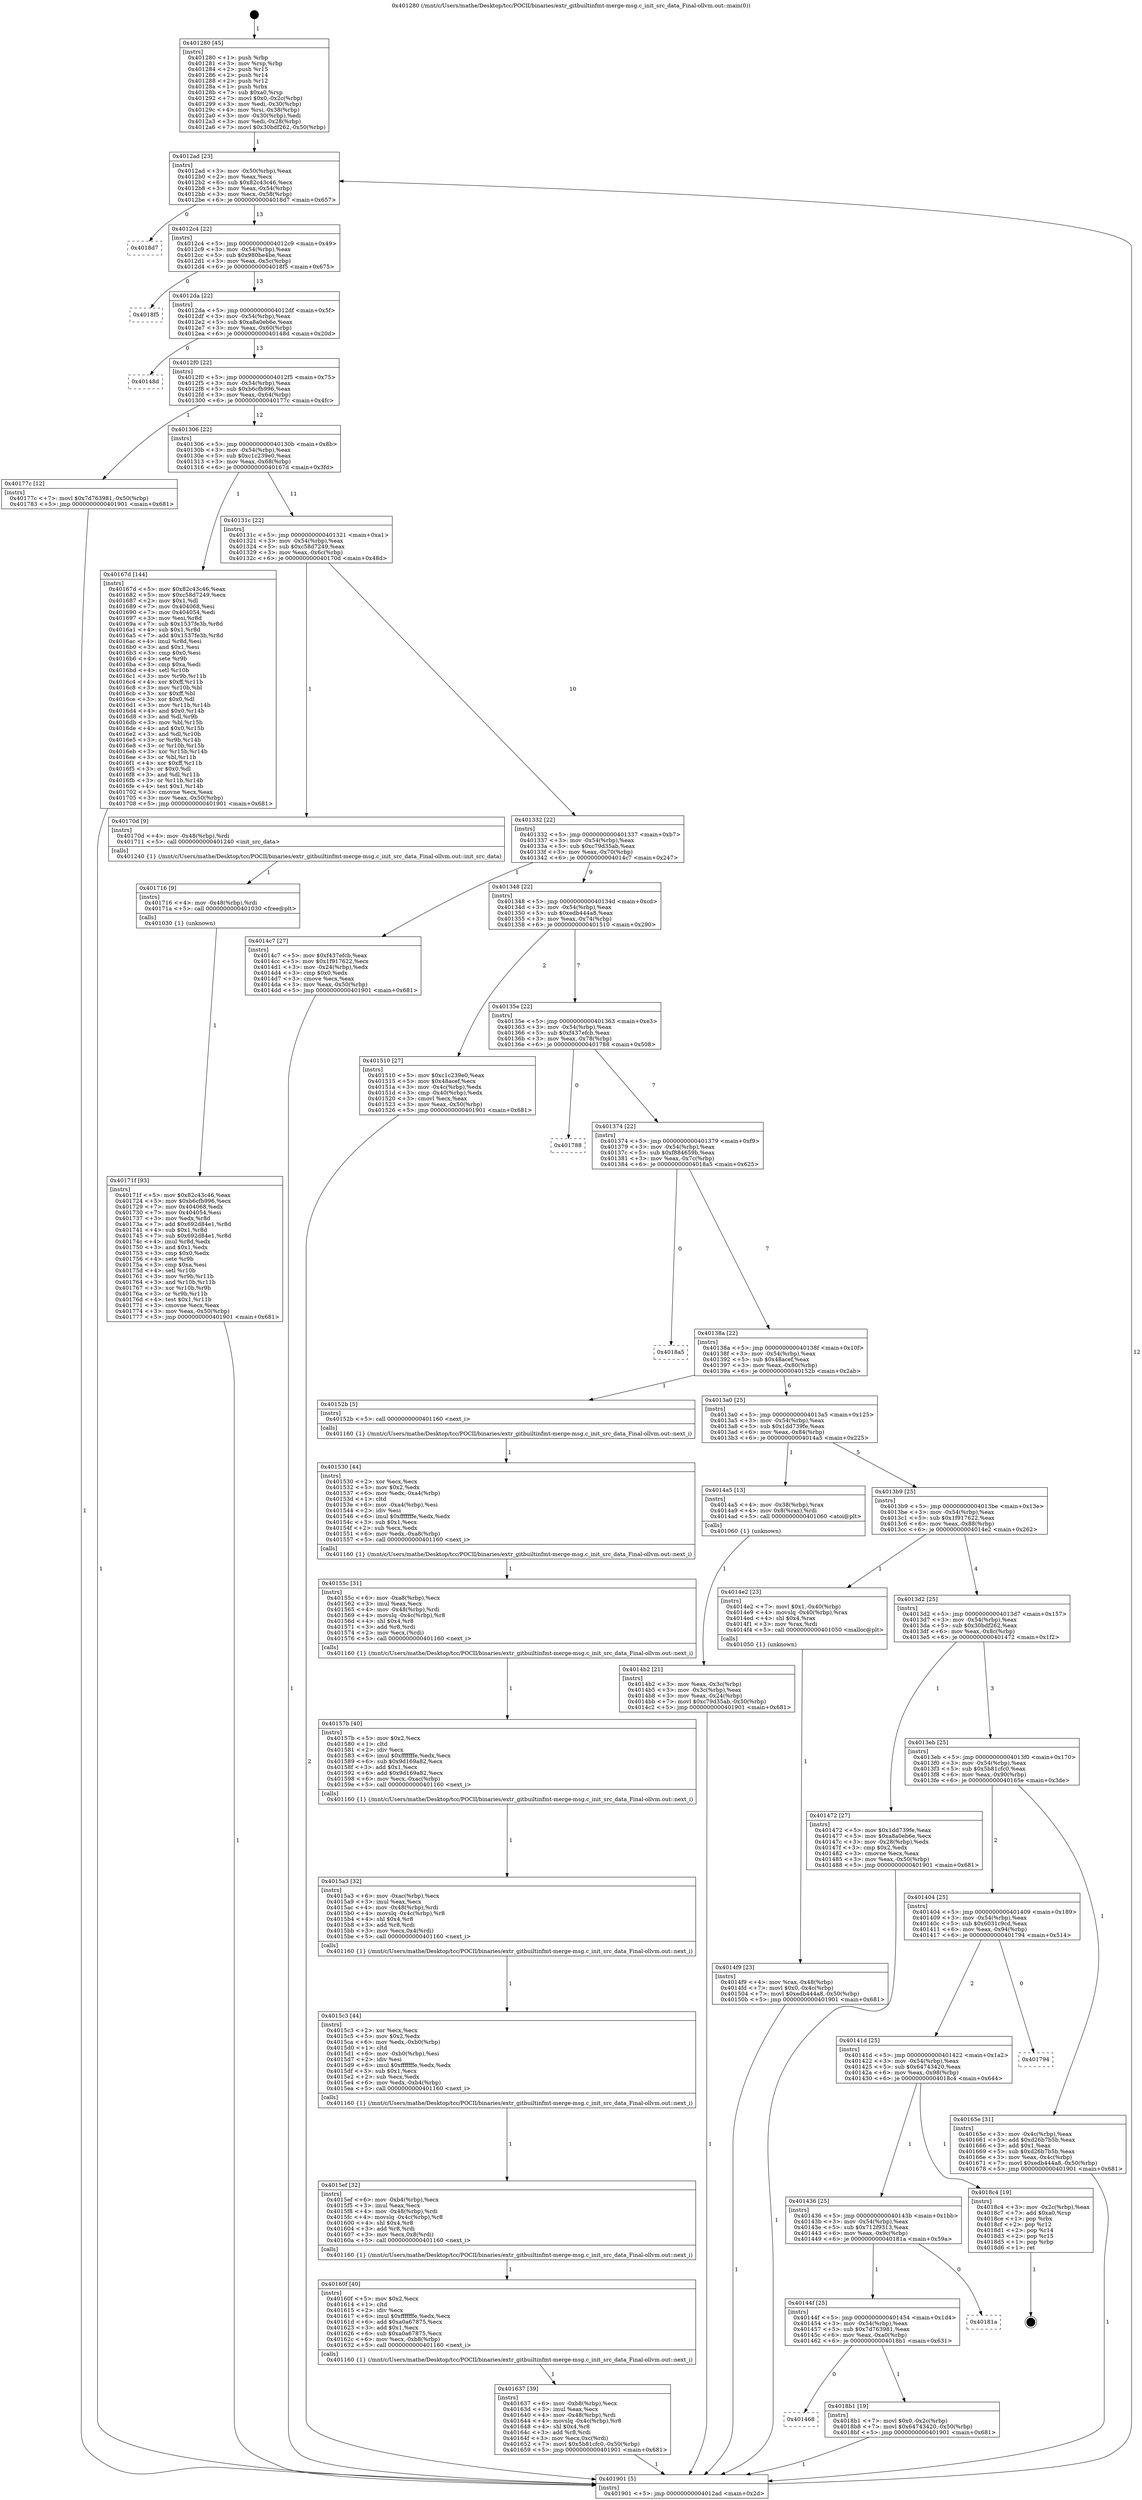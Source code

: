 digraph "0x401280" {
  label = "0x401280 (/mnt/c/Users/mathe/Desktop/tcc/POCII/binaries/extr_gitbuiltinfmt-merge-msg.c_init_src_data_Final-ollvm.out::main(0))"
  labelloc = "t"
  node[shape=record]

  Entry [label="",width=0.3,height=0.3,shape=circle,fillcolor=black,style=filled]
  "0x4012ad" [label="{
     0x4012ad [23]\l
     | [instrs]\l
     &nbsp;&nbsp;0x4012ad \<+3\>: mov -0x50(%rbp),%eax\l
     &nbsp;&nbsp;0x4012b0 \<+2\>: mov %eax,%ecx\l
     &nbsp;&nbsp;0x4012b2 \<+6\>: sub $0x82c43c46,%ecx\l
     &nbsp;&nbsp;0x4012b8 \<+3\>: mov %eax,-0x54(%rbp)\l
     &nbsp;&nbsp;0x4012bb \<+3\>: mov %ecx,-0x58(%rbp)\l
     &nbsp;&nbsp;0x4012be \<+6\>: je 00000000004018d7 \<main+0x657\>\l
  }"]
  "0x4018d7" [label="{
     0x4018d7\l
  }", style=dashed]
  "0x4012c4" [label="{
     0x4012c4 [22]\l
     | [instrs]\l
     &nbsp;&nbsp;0x4012c4 \<+5\>: jmp 00000000004012c9 \<main+0x49\>\l
     &nbsp;&nbsp;0x4012c9 \<+3\>: mov -0x54(%rbp),%eax\l
     &nbsp;&nbsp;0x4012cc \<+5\>: sub $0x980be4be,%eax\l
     &nbsp;&nbsp;0x4012d1 \<+3\>: mov %eax,-0x5c(%rbp)\l
     &nbsp;&nbsp;0x4012d4 \<+6\>: je 00000000004018f5 \<main+0x675\>\l
  }"]
  Exit [label="",width=0.3,height=0.3,shape=circle,fillcolor=black,style=filled,peripheries=2]
  "0x4018f5" [label="{
     0x4018f5\l
  }", style=dashed]
  "0x4012da" [label="{
     0x4012da [22]\l
     | [instrs]\l
     &nbsp;&nbsp;0x4012da \<+5\>: jmp 00000000004012df \<main+0x5f\>\l
     &nbsp;&nbsp;0x4012df \<+3\>: mov -0x54(%rbp),%eax\l
     &nbsp;&nbsp;0x4012e2 \<+5\>: sub $0xa8a0eb6e,%eax\l
     &nbsp;&nbsp;0x4012e7 \<+3\>: mov %eax,-0x60(%rbp)\l
     &nbsp;&nbsp;0x4012ea \<+6\>: je 000000000040148d \<main+0x20d\>\l
  }"]
  "0x401468" [label="{
     0x401468\l
  }", style=dashed]
  "0x40148d" [label="{
     0x40148d\l
  }", style=dashed]
  "0x4012f0" [label="{
     0x4012f0 [22]\l
     | [instrs]\l
     &nbsp;&nbsp;0x4012f0 \<+5\>: jmp 00000000004012f5 \<main+0x75\>\l
     &nbsp;&nbsp;0x4012f5 \<+3\>: mov -0x54(%rbp),%eax\l
     &nbsp;&nbsp;0x4012f8 \<+5\>: sub $0xb6cfb996,%eax\l
     &nbsp;&nbsp;0x4012fd \<+3\>: mov %eax,-0x64(%rbp)\l
     &nbsp;&nbsp;0x401300 \<+6\>: je 000000000040177c \<main+0x4fc\>\l
  }"]
  "0x4018b1" [label="{
     0x4018b1 [19]\l
     | [instrs]\l
     &nbsp;&nbsp;0x4018b1 \<+7\>: movl $0x0,-0x2c(%rbp)\l
     &nbsp;&nbsp;0x4018b8 \<+7\>: movl $0x64743420,-0x50(%rbp)\l
     &nbsp;&nbsp;0x4018bf \<+5\>: jmp 0000000000401901 \<main+0x681\>\l
  }"]
  "0x40177c" [label="{
     0x40177c [12]\l
     | [instrs]\l
     &nbsp;&nbsp;0x40177c \<+7\>: movl $0x7d763981,-0x50(%rbp)\l
     &nbsp;&nbsp;0x401783 \<+5\>: jmp 0000000000401901 \<main+0x681\>\l
  }"]
  "0x401306" [label="{
     0x401306 [22]\l
     | [instrs]\l
     &nbsp;&nbsp;0x401306 \<+5\>: jmp 000000000040130b \<main+0x8b\>\l
     &nbsp;&nbsp;0x40130b \<+3\>: mov -0x54(%rbp),%eax\l
     &nbsp;&nbsp;0x40130e \<+5\>: sub $0xc1c239e0,%eax\l
     &nbsp;&nbsp;0x401313 \<+3\>: mov %eax,-0x68(%rbp)\l
     &nbsp;&nbsp;0x401316 \<+6\>: je 000000000040167d \<main+0x3fd\>\l
  }"]
  "0x40144f" [label="{
     0x40144f [25]\l
     | [instrs]\l
     &nbsp;&nbsp;0x40144f \<+5\>: jmp 0000000000401454 \<main+0x1d4\>\l
     &nbsp;&nbsp;0x401454 \<+3\>: mov -0x54(%rbp),%eax\l
     &nbsp;&nbsp;0x401457 \<+5\>: sub $0x7d763981,%eax\l
     &nbsp;&nbsp;0x40145c \<+6\>: mov %eax,-0xa0(%rbp)\l
     &nbsp;&nbsp;0x401462 \<+6\>: je 00000000004018b1 \<main+0x631\>\l
  }"]
  "0x40167d" [label="{
     0x40167d [144]\l
     | [instrs]\l
     &nbsp;&nbsp;0x40167d \<+5\>: mov $0x82c43c46,%eax\l
     &nbsp;&nbsp;0x401682 \<+5\>: mov $0xc58d7249,%ecx\l
     &nbsp;&nbsp;0x401687 \<+2\>: mov $0x1,%dl\l
     &nbsp;&nbsp;0x401689 \<+7\>: mov 0x404068,%esi\l
     &nbsp;&nbsp;0x401690 \<+7\>: mov 0x404054,%edi\l
     &nbsp;&nbsp;0x401697 \<+3\>: mov %esi,%r8d\l
     &nbsp;&nbsp;0x40169a \<+7\>: sub $0x1537fe3b,%r8d\l
     &nbsp;&nbsp;0x4016a1 \<+4\>: sub $0x1,%r8d\l
     &nbsp;&nbsp;0x4016a5 \<+7\>: add $0x1537fe3b,%r8d\l
     &nbsp;&nbsp;0x4016ac \<+4\>: imul %r8d,%esi\l
     &nbsp;&nbsp;0x4016b0 \<+3\>: and $0x1,%esi\l
     &nbsp;&nbsp;0x4016b3 \<+3\>: cmp $0x0,%esi\l
     &nbsp;&nbsp;0x4016b6 \<+4\>: sete %r9b\l
     &nbsp;&nbsp;0x4016ba \<+3\>: cmp $0xa,%edi\l
     &nbsp;&nbsp;0x4016bd \<+4\>: setl %r10b\l
     &nbsp;&nbsp;0x4016c1 \<+3\>: mov %r9b,%r11b\l
     &nbsp;&nbsp;0x4016c4 \<+4\>: xor $0xff,%r11b\l
     &nbsp;&nbsp;0x4016c8 \<+3\>: mov %r10b,%bl\l
     &nbsp;&nbsp;0x4016cb \<+3\>: xor $0xff,%bl\l
     &nbsp;&nbsp;0x4016ce \<+3\>: xor $0x0,%dl\l
     &nbsp;&nbsp;0x4016d1 \<+3\>: mov %r11b,%r14b\l
     &nbsp;&nbsp;0x4016d4 \<+4\>: and $0x0,%r14b\l
     &nbsp;&nbsp;0x4016d8 \<+3\>: and %dl,%r9b\l
     &nbsp;&nbsp;0x4016db \<+3\>: mov %bl,%r15b\l
     &nbsp;&nbsp;0x4016de \<+4\>: and $0x0,%r15b\l
     &nbsp;&nbsp;0x4016e2 \<+3\>: and %dl,%r10b\l
     &nbsp;&nbsp;0x4016e5 \<+3\>: or %r9b,%r14b\l
     &nbsp;&nbsp;0x4016e8 \<+3\>: or %r10b,%r15b\l
     &nbsp;&nbsp;0x4016eb \<+3\>: xor %r15b,%r14b\l
     &nbsp;&nbsp;0x4016ee \<+3\>: or %bl,%r11b\l
     &nbsp;&nbsp;0x4016f1 \<+4\>: xor $0xff,%r11b\l
     &nbsp;&nbsp;0x4016f5 \<+3\>: or $0x0,%dl\l
     &nbsp;&nbsp;0x4016f8 \<+3\>: and %dl,%r11b\l
     &nbsp;&nbsp;0x4016fb \<+3\>: or %r11b,%r14b\l
     &nbsp;&nbsp;0x4016fe \<+4\>: test $0x1,%r14b\l
     &nbsp;&nbsp;0x401702 \<+3\>: cmovne %ecx,%eax\l
     &nbsp;&nbsp;0x401705 \<+3\>: mov %eax,-0x50(%rbp)\l
     &nbsp;&nbsp;0x401708 \<+5\>: jmp 0000000000401901 \<main+0x681\>\l
  }"]
  "0x40131c" [label="{
     0x40131c [22]\l
     | [instrs]\l
     &nbsp;&nbsp;0x40131c \<+5\>: jmp 0000000000401321 \<main+0xa1\>\l
     &nbsp;&nbsp;0x401321 \<+3\>: mov -0x54(%rbp),%eax\l
     &nbsp;&nbsp;0x401324 \<+5\>: sub $0xc58d7249,%eax\l
     &nbsp;&nbsp;0x401329 \<+3\>: mov %eax,-0x6c(%rbp)\l
     &nbsp;&nbsp;0x40132c \<+6\>: je 000000000040170d \<main+0x48d\>\l
  }"]
  "0x40181a" [label="{
     0x40181a\l
  }", style=dashed]
  "0x40170d" [label="{
     0x40170d [9]\l
     | [instrs]\l
     &nbsp;&nbsp;0x40170d \<+4\>: mov -0x48(%rbp),%rdi\l
     &nbsp;&nbsp;0x401711 \<+5\>: call 0000000000401240 \<init_src_data\>\l
     | [calls]\l
     &nbsp;&nbsp;0x401240 \{1\} (/mnt/c/Users/mathe/Desktop/tcc/POCII/binaries/extr_gitbuiltinfmt-merge-msg.c_init_src_data_Final-ollvm.out::init_src_data)\l
  }"]
  "0x401332" [label="{
     0x401332 [22]\l
     | [instrs]\l
     &nbsp;&nbsp;0x401332 \<+5\>: jmp 0000000000401337 \<main+0xb7\>\l
     &nbsp;&nbsp;0x401337 \<+3\>: mov -0x54(%rbp),%eax\l
     &nbsp;&nbsp;0x40133a \<+5\>: sub $0xc79d35ab,%eax\l
     &nbsp;&nbsp;0x40133f \<+3\>: mov %eax,-0x70(%rbp)\l
     &nbsp;&nbsp;0x401342 \<+6\>: je 00000000004014c7 \<main+0x247\>\l
  }"]
  "0x401436" [label="{
     0x401436 [25]\l
     | [instrs]\l
     &nbsp;&nbsp;0x401436 \<+5\>: jmp 000000000040143b \<main+0x1bb\>\l
     &nbsp;&nbsp;0x40143b \<+3\>: mov -0x54(%rbp),%eax\l
     &nbsp;&nbsp;0x40143e \<+5\>: sub $0x712f9313,%eax\l
     &nbsp;&nbsp;0x401443 \<+6\>: mov %eax,-0x9c(%rbp)\l
     &nbsp;&nbsp;0x401449 \<+6\>: je 000000000040181a \<main+0x59a\>\l
  }"]
  "0x4014c7" [label="{
     0x4014c7 [27]\l
     | [instrs]\l
     &nbsp;&nbsp;0x4014c7 \<+5\>: mov $0xf437efcb,%eax\l
     &nbsp;&nbsp;0x4014cc \<+5\>: mov $0x1f917622,%ecx\l
     &nbsp;&nbsp;0x4014d1 \<+3\>: mov -0x24(%rbp),%edx\l
     &nbsp;&nbsp;0x4014d4 \<+3\>: cmp $0x0,%edx\l
     &nbsp;&nbsp;0x4014d7 \<+3\>: cmove %ecx,%eax\l
     &nbsp;&nbsp;0x4014da \<+3\>: mov %eax,-0x50(%rbp)\l
     &nbsp;&nbsp;0x4014dd \<+5\>: jmp 0000000000401901 \<main+0x681\>\l
  }"]
  "0x401348" [label="{
     0x401348 [22]\l
     | [instrs]\l
     &nbsp;&nbsp;0x401348 \<+5\>: jmp 000000000040134d \<main+0xcd\>\l
     &nbsp;&nbsp;0x40134d \<+3\>: mov -0x54(%rbp),%eax\l
     &nbsp;&nbsp;0x401350 \<+5\>: sub $0xedb444a8,%eax\l
     &nbsp;&nbsp;0x401355 \<+3\>: mov %eax,-0x74(%rbp)\l
     &nbsp;&nbsp;0x401358 \<+6\>: je 0000000000401510 \<main+0x290\>\l
  }"]
  "0x4018c4" [label="{
     0x4018c4 [19]\l
     | [instrs]\l
     &nbsp;&nbsp;0x4018c4 \<+3\>: mov -0x2c(%rbp),%eax\l
     &nbsp;&nbsp;0x4018c7 \<+7\>: add $0xa0,%rsp\l
     &nbsp;&nbsp;0x4018ce \<+1\>: pop %rbx\l
     &nbsp;&nbsp;0x4018cf \<+2\>: pop %r12\l
     &nbsp;&nbsp;0x4018d1 \<+2\>: pop %r14\l
     &nbsp;&nbsp;0x4018d3 \<+2\>: pop %r15\l
     &nbsp;&nbsp;0x4018d5 \<+1\>: pop %rbp\l
     &nbsp;&nbsp;0x4018d6 \<+1\>: ret\l
  }"]
  "0x401510" [label="{
     0x401510 [27]\l
     | [instrs]\l
     &nbsp;&nbsp;0x401510 \<+5\>: mov $0xc1c239e0,%eax\l
     &nbsp;&nbsp;0x401515 \<+5\>: mov $0x48acef,%ecx\l
     &nbsp;&nbsp;0x40151a \<+3\>: mov -0x4c(%rbp),%edx\l
     &nbsp;&nbsp;0x40151d \<+3\>: cmp -0x40(%rbp),%edx\l
     &nbsp;&nbsp;0x401520 \<+3\>: cmovl %ecx,%eax\l
     &nbsp;&nbsp;0x401523 \<+3\>: mov %eax,-0x50(%rbp)\l
     &nbsp;&nbsp;0x401526 \<+5\>: jmp 0000000000401901 \<main+0x681\>\l
  }"]
  "0x40135e" [label="{
     0x40135e [22]\l
     | [instrs]\l
     &nbsp;&nbsp;0x40135e \<+5\>: jmp 0000000000401363 \<main+0xe3\>\l
     &nbsp;&nbsp;0x401363 \<+3\>: mov -0x54(%rbp),%eax\l
     &nbsp;&nbsp;0x401366 \<+5\>: sub $0xf437efcb,%eax\l
     &nbsp;&nbsp;0x40136b \<+3\>: mov %eax,-0x78(%rbp)\l
     &nbsp;&nbsp;0x40136e \<+6\>: je 0000000000401788 \<main+0x508\>\l
  }"]
  "0x40141d" [label="{
     0x40141d [25]\l
     | [instrs]\l
     &nbsp;&nbsp;0x40141d \<+5\>: jmp 0000000000401422 \<main+0x1a2\>\l
     &nbsp;&nbsp;0x401422 \<+3\>: mov -0x54(%rbp),%eax\l
     &nbsp;&nbsp;0x401425 \<+5\>: sub $0x64743420,%eax\l
     &nbsp;&nbsp;0x40142a \<+6\>: mov %eax,-0x98(%rbp)\l
     &nbsp;&nbsp;0x401430 \<+6\>: je 00000000004018c4 \<main+0x644\>\l
  }"]
  "0x401788" [label="{
     0x401788\l
  }", style=dashed]
  "0x401374" [label="{
     0x401374 [22]\l
     | [instrs]\l
     &nbsp;&nbsp;0x401374 \<+5\>: jmp 0000000000401379 \<main+0xf9\>\l
     &nbsp;&nbsp;0x401379 \<+3\>: mov -0x54(%rbp),%eax\l
     &nbsp;&nbsp;0x40137c \<+5\>: sub $0xf884659b,%eax\l
     &nbsp;&nbsp;0x401381 \<+3\>: mov %eax,-0x7c(%rbp)\l
     &nbsp;&nbsp;0x401384 \<+6\>: je 00000000004018a5 \<main+0x625\>\l
  }"]
  "0x401794" [label="{
     0x401794\l
  }", style=dashed]
  "0x4018a5" [label="{
     0x4018a5\l
  }", style=dashed]
  "0x40138a" [label="{
     0x40138a [22]\l
     | [instrs]\l
     &nbsp;&nbsp;0x40138a \<+5\>: jmp 000000000040138f \<main+0x10f\>\l
     &nbsp;&nbsp;0x40138f \<+3\>: mov -0x54(%rbp),%eax\l
     &nbsp;&nbsp;0x401392 \<+5\>: sub $0x48acef,%eax\l
     &nbsp;&nbsp;0x401397 \<+3\>: mov %eax,-0x80(%rbp)\l
     &nbsp;&nbsp;0x40139a \<+6\>: je 000000000040152b \<main+0x2ab\>\l
  }"]
  "0x40171f" [label="{
     0x40171f [93]\l
     | [instrs]\l
     &nbsp;&nbsp;0x40171f \<+5\>: mov $0x82c43c46,%eax\l
     &nbsp;&nbsp;0x401724 \<+5\>: mov $0xb6cfb996,%ecx\l
     &nbsp;&nbsp;0x401729 \<+7\>: mov 0x404068,%edx\l
     &nbsp;&nbsp;0x401730 \<+7\>: mov 0x404054,%esi\l
     &nbsp;&nbsp;0x401737 \<+3\>: mov %edx,%r8d\l
     &nbsp;&nbsp;0x40173a \<+7\>: add $0x692d84e1,%r8d\l
     &nbsp;&nbsp;0x401741 \<+4\>: sub $0x1,%r8d\l
     &nbsp;&nbsp;0x401745 \<+7\>: sub $0x692d84e1,%r8d\l
     &nbsp;&nbsp;0x40174c \<+4\>: imul %r8d,%edx\l
     &nbsp;&nbsp;0x401750 \<+3\>: and $0x1,%edx\l
     &nbsp;&nbsp;0x401753 \<+3\>: cmp $0x0,%edx\l
     &nbsp;&nbsp;0x401756 \<+4\>: sete %r9b\l
     &nbsp;&nbsp;0x40175a \<+3\>: cmp $0xa,%esi\l
     &nbsp;&nbsp;0x40175d \<+4\>: setl %r10b\l
     &nbsp;&nbsp;0x401761 \<+3\>: mov %r9b,%r11b\l
     &nbsp;&nbsp;0x401764 \<+3\>: and %r10b,%r11b\l
     &nbsp;&nbsp;0x401767 \<+3\>: xor %r10b,%r9b\l
     &nbsp;&nbsp;0x40176a \<+3\>: or %r9b,%r11b\l
     &nbsp;&nbsp;0x40176d \<+4\>: test $0x1,%r11b\l
     &nbsp;&nbsp;0x401771 \<+3\>: cmovne %ecx,%eax\l
     &nbsp;&nbsp;0x401774 \<+3\>: mov %eax,-0x50(%rbp)\l
     &nbsp;&nbsp;0x401777 \<+5\>: jmp 0000000000401901 \<main+0x681\>\l
  }"]
  "0x40152b" [label="{
     0x40152b [5]\l
     | [instrs]\l
     &nbsp;&nbsp;0x40152b \<+5\>: call 0000000000401160 \<next_i\>\l
     | [calls]\l
     &nbsp;&nbsp;0x401160 \{1\} (/mnt/c/Users/mathe/Desktop/tcc/POCII/binaries/extr_gitbuiltinfmt-merge-msg.c_init_src_data_Final-ollvm.out::next_i)\l
  }"]
  "0x4013a0" [label="{
     0x4013a0 [25]\l
     | [instrs]\l
     &nbsp;&nbsp;0x4013a0 \<+5\>: jmp 00000000004013a5 \<main+0x125\>\l
     &nbsp;&nbsp;0x4013a5 \<+3\>: mov -0x54(%rbp),%eax\l
     &nbsp;&nbsp;0x4013a8 \<+5\>: sub $0x1dd739fe,%eax\l
     &nbsp;&nbsp;0x4013ad \<+6\>: mov %eax,-0x84(%rbp)\l
     &nbsp;&nbsp;0x4013b3 \<+6\>: je 00000000004014a5 \<main+0x225\>\l
  }"]
  "0x401716" [label="{
     0x401716 [9]\l
     | [instrs]\l
     &nbsp;&nbsp;0x401716 \<+4\>: mov -0x48(%rbp),%rdi\l
     &nbsp;&nbsp;0x40171a \<+5\>: call 0000000000401030 \<free@plt\>\l
     | [calls]\l
     &nbsp;&nbsp;0x401030 \{1\} (unknown)\l
  }"]
  "0x4014a5" [label="{
     0x4014a5 [13]\l
     | [instrs]\l
     &nbsp;&nbsp;0x4014a5 \<+4\>: mov -0x38(%rbp),%rax\l
     &nbsp;&nbsp;0x4014a9 \<+4\>: mov 0x8(%rax),%rdi\l
     &nbsp;&nbsp;0x4014ad \<+5\>: call 0000000000401060 \<atoi@plt\>\l
     | [calls]\l
     &nbsp;&nbsp;0x401060 \{1\} (unknown)\l
  }"]
  "0x4013b9" [label="{
     0x4013b9 [25]\l
     | [instrs]\l
     &nbsp;&nbsp;0x4013b9 \<+5\>: jmp 00000000004013be \<main+0x13e\>\l
     &nbsp;&nbsp;0x4013be \<+3\>: mov -0x54(%rbp),%eax\l
     &nbsp;&nbsp;0x4013c1 \<+5\>: sub $0x1f917622,%eax\l
     &nbsp;&nbsp;0x4013c6 \<+6\>: mov %eax,-0x88(%rbp)\l
     &nbsp;&nbsp;0x4013cc \<+6\>: je 00000000004014e2 \<main+0x262\>\l
  }"]
  "0x401404" [label="{
     0x401404 [25]\l
     | [instrs]\l
     &nbsp;&nbsp;0x401404 \<+5\>: jmp 0000000000401409 \<main+0x189\>\l
     &nbsp;&nbsp;0x401409 \<+3\>: mov -0x54(%rbp),%eax\l
     &nbsp;&nbsp;0x40140c \<+5\>: sub $0x6031c9cd,%eax\l
     &nbsp;&nbsp;0x401411 \<+6\>: mov %eax,-0x94(%rbp)\l
     &nbsp;&nbsp;0x401417 \<+6\>: je 0000000000401794 \<main+0x514\>\l
  }"]
  "0x4014e2" [label="{
     0x4014e2 [23]\l
     | [instrs]\l
     &nbsp;&nbsp;0x4014e2 \<+7\>: movl $0x1,-0x40(%rbp)\l
     &nbsp;&nbsp;0x4014e9 \<+4\>: movslq -0x40(%rbp),%rax\l
     &nbsp;&nbsp;0x4014ed \<+4\>: shl $0x4,%rax\l
     &nbsp;&nbsp;0x4014f1 \<+3\>: mov %rax,%rdi\l
     &nbsp;&nbsp;0x4014f4 \<+5\>: call 0000000000401050 \<malloc@plt\>\l
     | [calls]\l
     &nbsp;&nbsp;0x401050 \{1\} (unknown)\l
  }"]
  "0x4013d2" [label="{
     0x4013d2 [25]\l
     | [instrs]\l
     &nbsp;&nbsp;0x4013d2 \<+5\>: jmp 00000000004013d7 \<main+0x157\>\l
     &nbsp;&nbsp;0x4013d7 \<+3\>: mov -0x54(%rbp),%eax\l
     &nbsp;&nbsp;0x4013da \<+5\>: sub $0x30bdf262,%eax\l
     &nbsp;&nbsp;0x4013df \<+6\>: mov %eax,-0x8c(%rbp)\l
     &nbsp;&nbsp;0x4013e5 \<+6\>: je 0000000000401472 \<main+0x1f2\>\l
  }"]
  "0x40165e" [label="{
     0x40165e [31]\l
     | [instrs]\l
     &nbsp;&nbsp;0x40165e \<+3\>: mov -0x4c(%rbp),%eax\l
     &nbsp;&nbsp;0x401661 \<+5\>: add $0xd26b7b5b,%eax\l
     &nbsp;&nbsp;0x401666 \<+3\>: add $0x1,%eax\l
     &nbsp;&nbsp;0x401669 \<+5\>: sub $0xd26b7b5b,%eax\l
     &nbsp;&nbsp;0x40166e \<+3\>: mov %eax,-0x4c(%rbp)\l
     &nbsp;&nbsp;0x401671 \<+7\>: movl $0xedb444a8,-0x50(%rbp)\l
     &nbsp;&nbsp;0x401678 \<+5\>: jmp 0000000000401901 \<main+0x681\>\l
  }"]
  "0x401472" [label="{
     0x401472 [27]\l
     | [instrs]\l
     &nbsp;&nbsp;0x401472 \<+5\>: mov $0x1dd739fe,%eax\l
     &nbsp;&nbsp;0x401477 \<+5\>: mov $0xa8a0eb6e,%ecx\l
     &nbsp;&nbsp;0x40147c \<+3\>: mov -0x28(%rbp),%edx\l
     &nbsp;&nbsp;0x40147f \<+3\>: cmp $0x2,%edx\l
     &nbsp;&nbsp;0x401482 \<+3\>: cmovne %ecx,%eax\l
     &nbsp;&nbsp;0x401485 \<+3\>: mov %eax,-0x50(%rbp)\l
     &nbsp;&nbsp;0x401488 \<+5\>: jmp 0000000000401901 \<main+0x681\>\l
  }"]
  "0x4013eb" [label="{
     0x4013eb [25]\l
     | [instrs]\l
     &nbsp;&nbsp;0x4013eb \<+5\>: jmp 00000000004013f0 \<main+0x170\>\l
     &nbsp;&nbsp;0x4013f0 \<+3\>: mov -0x54(%rbp),%eax\l
     &nbsp;&nbsp;0x4013f3 \<+5\>: sub $0x5b81cfc0,%eax\l
     &nbsp;&nbsp;0x4013f8 \<+6\>: mov %eax,-0x90(%rbp)\l
     &nbsp;&nbsp;0x4013fe \<+6\>: je 000000000040165e \<main+0x3de\>\l
  }"]
  "0x401901" [label="{
     0x401901 [5]\l
     | [instrs]\l
     &nbsp;&nbsp;0x401901 \<+5\>: jmp 00000000004012ad \<main+0x2d\>\l
  }"]
  "0x401280" [label="{
     0x401280 [45]\l
     | [instrs]\l
     &nbsp;&nbsp;0x401280 \<+1\>: push %rbp\l
     &nbsp;&nbsp;0x401281 \<+3\>: mov %rsp,%rbp\l
     &nbsp;&nbsp;0x401284 \<+2\>: push %r15\l
     &nbsp;&nbsp;0x401286 \<+2\>: push %r14\l
     &nbsp;&nbsp;0x401288 \<+2\>: push %r12\l
     &nbsp;&nbsp;0x40128a \<+1\>: push %rbx\l
     &nbsp;&nbsp;0x40128b \<+7\>: sub $0xa0,%rsp\l
     &nbsp;&nbsp;0x401292 \<+7\>: movl $0x0,-0x2c(%rbp)\l
     &nbsp;&nbsp;0x401299 \<+3\>: mov %edi,-0x30(%rbp)\l
     &nbsp;&nbsp;0x40129c \<+4\>: mov %rsi,-0x38(%rbp)\l
     &nbsp;&nbsp;0x4012a0 \<+3\>: mov -0x30(%rbp),%edi\l
     &nbsp;&nbsp;0x4012a3 \<+3\>: mov %edi,-0x28(%rbp)\l
     &nbsp;&nbsp;0x4012a6 \<+7\>: movl $0x30bdf262,-0x50(%rbp)\l
  }"]
  "0x4014b2" [label="{
     0x4014b2 [21]\l
     | [instrs]\l
     &nbsp;&nbsp;0x4014b2 \<+3\>: mov %eax,-0x3c(%rbp)\l
     &nbsp;&nbsp;0x4014b5 \<+3\>: mov -0x3c(%rbp),%eax\l
     &nbsp;&nbsp;0x4014b8 \<+3\>: mov %eax,-0x24(%rbp)\l
     &nbsp;&nbsp;0x4014bb \<+7\>: movl $0xc79d35ab,-0x50(%rbp)\l
     &nbsp;&nbsp;0x4014c2 \<+5\>: jmp 0000000000401901 \<main+0x681\>\l
  }"]
  "0x4014f9" [label="{
     0x4014f9 [23]\l
     | [instrs]\l
     &nbsp;&nbsp;0x4014f9 \<+4\>: mov %rax,-0x48(%rbp)\l
     &nbsp;&nbsp;0x4014fd \<+7\>: movl $0x0,-0x4c(%rbp)\l
     &nbsp;&nbsp;0x401504 \<+7\>: movl $0xedb444a8,-0x50(%rbp)\l
     &nbsp;&nbsp;0x40150b \<+5\>: jmp 0000000000401901 \<main+0x681\>\l
  }"]
  "0x401530" [label="{
     0x401530 [44]\l
     | [instrs]\l
     &nbsp;&nbsp;0x401530 \<+2\>: xor %ecx,%ecx\l
     &nbsp;&nbsp;0x401532 \<+5\>: mov $0x2,%edx\l
     &nbsp;&nbsp;0x401537 \<+6\>: mov %edx,-0xa4(%rbp)\l
     &nbsp;&nbsp;0x40153d \<+1\>: cltd\l
     &nbsp;&nbsp;0x40153e \<+6\>: mov -0xa4(%rbp),%esi\l
     &nbsp;&nbsp;0x401544 \<+2\>: idiv %esi\l
     &nbsp;&nbsp;0x401546 \<+6\>: imul $0xfffffffe,%edx,%edx\l
     &nbsp;&nbsp;0x40154c \<+3\>: sub $0x1,%ecx\l
     &nbsp;&nbsp;0x40154f \<+2\>: sub %ecx,%edx\l
     &nbsp;&nbsp;0x401551 \<+6\>: mov %edx,-0xa8(%rbp)\l
     &nbsp;&nbsp;0x401557 \<+5\>: call 0000000000401160 \<next_i\>\l
     | [calls]\l
     &nbsp;&nbsp;0x401160 \{1\} (/mnt/c/Users/mathe/Desktop/tcc/POCII/binaries/extr_gitbuiltinfmt-merge-msg.c_init_src_data_Final-ollvm.out::next_i)\l
  }"]
  "0x40155c" [label="{
     0x40155c [31]\l
     | [instrs]\l
     &nbsp;&nbsp;0x40155c \<+6\>: mov -0xa8(%rbp),%ecx\l
     &nbsp;&nbsp;0x401562 \<+3\>: imul %eax,%ecx\l
     &nbsp;&nbsp;0x401565 \<+4\>: mov -0x48(%rbp),%rdi\l
     &nbsp;&nbsp;0x401569 \<+4\>: movslq -0x4c(%rbp),%r8\l
     &nbsp;&nbsp;0x40156d \<+4\>: shl $0x4,%r8\l
     &nbsp;&nbsp;0x401571 \<+3\>: add %r8,%rdi\l
     &nbsp;&nbsp;0x401574 \<+2\>: mov %ecx,(%rdi)\l
     &nbsp;&nbsp;0x401576 \<+5\>: call 0000000000401160 \<next_i\>\l
     | [calls]\l
     &nbsp;&nbsp;0x401160 \{1\} (/mnt/c/Users/mathe/Desktop/tcc/POCII/binaries/extr_gitbuiltinfmt-merge-msg.c_init_src_data_Final-ollvm.out::next_i)\l
  }"]
  "0x40157b" [label="{
     0x40157b [40]\l
     | [instrs]\l
     &nbsp;&nbsp;0x40157b \<+5\>: mov $0x2,%ecx\l
     &nbsp;&nbsp;0x401580 \<+1\>: cltd\l
     &nbsp;&nbsp;0x401581 \<+2\>: idiv %ecx\l
     &nbsp;&nbsp;0x401583 \<+6\>: imul $0xfffffffe,%edx,%ecx\l
     &nbsp;&nbsp;0x401589 \<+6\>: sub $0x9d169a82,%ecx\l
     &nbsp;&nbsp;0x40158f \<+3\>: add $0x1,%ecx\l
     &nbsp;&nbsp;0x401592 \<+6\>: add $0x9d169a82,%ecx\l
     &nbsp;&nbsp;0x401598 \<+6\>: mov %ecx,-0xac(%rbp)\l
     &nbsp;&nbsp;0x40159e \<+5\>: call 0000000000401160 \<next_i\>\l
     | [calls]\l
     &nbsp;&nbsp;0x401160 \{1\} (/mnt/c/Users/mathe/Desktop/tcc/POCII/binaries/extr_gitbuiltinfmt-merge-msg.c_init_src_data_Final-ollvm.out::next_i)\l
  }"]
  "0x4015a3" [label="{
     0x4015a3 [32]\l
     | [instrs]\l
     &nbsp;&nbsp;0x4015a3 \<+6\>: mov -0xac(%rbp),%ecx\l
     &nbsp;&nbsp;0x4015a9 \<+3\>: imul %eax,%ecx\l
     &nbsp;&nbsp;0x4015ac \<+4\>: mov -0x48(%rbp),%rdi\l
     &nbsp;&nbsp;0x4015b0 \<+4\>: movslq -0x4c(%rbp),%r8\l
     &nbsp;&nbsp;0x4015b4 \<+4\>: shl $0x4,%r8\l
     &nbsp;&nbsp;0x4015b8 \<+3\>: add %r8,%rdi\l
     &nbsp;&nbsp;0x4015bb \<+3\>: mov %ecx,0x4(%rdi)\l
     &nbsp;&nbsp;0x4015be \<+5\>: call 0000000000401160 \<next_i\>\l
     | [calls]\l
     &nbsp;&nbsp;0x401160 \{1\} (/mnt/c/Users/mathe/Desktop/tcc/POCII/binaries/extr_gitbuiltinfmt-merge-msg.c_init_src_data_Final-ollvm.out::next_i)\l
  }"]
  "0x4015c3" [label="{
     0x4015c3 [44]\l
     | [instrs]\l
     &nbsp;&nbsp;0x4015c3 \<+2\>: xor %ecx,%ecx\l
     &nbsp;&nbsp;0x4015c5 \<+5\>: mov $0x2,%edx\l
     &nbsp;&nbsp;0x4015ca \<+6\>: mov %edx,-0xb0(%rbp)\l
     &nbsp;&nbsp;0x4015d0 \<+1\>: cltd\l
     &nbsp;&nbsp;0x4015d1 \<+6\>: mov -0xb0(%rbp),%esi\l
     &nbsp;&nbsp;0x4015d7 \<+2\>: idiv %esi\l
     &nbsp;&nbsp;0x4015d9 \<+6\>: imul $0xfffffffe,%edx,%edx\l
     &nbsp;&nbsp;0x4015df \<+3\>: sub $0x1,%ecx\l
     &nbsp;&nbsp;0x4015e2 \<+2\>: sub %ecx,%edx\l
     &nbsp;&nbsp;0x4015e4 \<+6\>: mov %edx,-0xb4(%rbp)\l
     &nbsp;&nbsp;0x4015ea \<+5\>: call 0000000000401160 \<next_i\>\l
     | [calls]\l
     &nbsp;&nbsp;0x401160 \{1\} (/mnt/c/Users/mathe/Desktop/tcc/POCII/binaries/extr_gitbuiltinfmt-merge-msg.c_init_src_data_Final-ollvm.out::next_i)\l
  }"]
  "0x4015ef" [label="{
     0x4015ef [32]\l
     | [instrs]\l
     &nbsp;&nbsp;0x4015ef \<+6\>: mov -0xb4(%rbp),%ecx\l
     &nbsp;&nbsp;0x4015f5 \<+3\>: imul %eax,%ecx\l
     &nbsp;&nbsp;0x4015f8 \<+4\>: mov -0x48(%rbp),%rdi\l
     &nbsp;&nbsp;0x4015fc \<+4\>: movslq -0x4c(%rbp),%r8\l
     &nbsp;&nbsp;0x401600 \<+4\>: shl $0x4,%r8\l
     &nbsp;&nbsp;0x401604 \<+3\>: add %r8,%rdi\l
     &nbsp;&nbsp;0x401607 \<+3\>: mov %ecx,0x8(%rdi)\l
     &nbsp;&nbsp;0x40160a \<+5\>: call 0000000000401160 \<next_i\>\l
     | [calls]\l
     &nbsp;&nbsp;0x401160 \{1\} (/mnt/c/Users/mathe/Desktop/tcc/POCII/binaries/extr_gitbuiltinfmt-merge-msg.c_init_src_data_Final-ollvm.out::next_i)\l
  }"]
  "0x40160f" [label="{
     0x40160f [40]\l
     | [instrs]\l
     &nbsp;&nbsp;0x40160f \<+5\>: mov $0x2,%ecx\l
     &nbsp;&nbsp;0x401614 \<+1\>: cltd\l
     &nbsp;&nbsp;0x401615 \<+2\>: idiv %ecx\l
     &nbsp;&nbsp;0x401617 \<+6\>: imul $0xfffffffe,%edx,%ecx\l
     &nbsp;&nbsp;0x40161d \<+6\>: add $0xa0a67875,%ecx\l
     &nbsp;&nbsp;0x401623 \<+3\>: add $0x1,%ecx\l
     &nbsp;&nbsp;0x401626 \<+6\>: sub $0xa0a67875,%ecx\l
     &nbsp;&nbsp;0x40162c \<+6\>: mov %ecx,-0xb8(%rbp)\l
     &nbsp;&nbsp;0x401632 \<+5\>: call 0000000000401160 \<next_i\>\l
     | [calls]\l
     &nbsp;&nbsp;0x401160 \{1\} (/mnt/c/Users/mathe/Desktop/tcc/POCII/binaries/extr_gitbuiltinfmt-merge-msg.c_init_src_data_Final-ollvm.out::next_i)\l
  }"]
  "0x401637" [label="{
     0x401637 [39]\l
     | [instrs]\l
     &nbsp;&nbsp;0x401637 \<+6\>: mov -0xb8(%rbp),%ecx\l
     &nbsp;&nbsp;0x40163d \<+3\>: imul %eax,%ecx\l
     &nbsp;&nbsp;0x401640 \<+4\>: mov -0x48(%rbp),%rdi\l
     &nbsp;&nbsp;0x401644 \<+4\>: movslq -0x4c(%rbp),%r8\l
     &nbsp;&nbsp;0x401648 \<+4\>: shl $0x4,%r8\l
     &nbsp;&nbsp;0x40164c \<+3\>: add %r8,%rdi\l
     &nbsp;&nbsp;0x40164f \<+3\>: mov %ecx,0xc(%rdi)\l
     &nbsp;&nbsp;0x401652 \<+7\>: movl $0x5b81cfc0,-0x50(%rbp)\l
     &nbsp;&nbsp;0x401659 \<+5\>: jmp 0000000000401901 \<main+0x681\>\l
  }"]
  Entry -> "0x401280" [label=" 1"]
  "0x4012ad" -> "0x4018d7" [label=" 0"]
  "0x4012ad" -> "0x4012c4" [label=" 13"]
  "0x4018c4" -> Exit [label=" 1"]
  "0x4012c4" -> "0x4018f5" [label=" 0"]
  "0x4012c4" -> "0x4012da" [label=" 13"]
  "0x4018b1" -> "0x401901" [label=" 1"]
  "0x4012da" -> "0x40148d" [label=" 0"]
  "0x4012da" -> "0x4012f0" [label=" 13"]
  "0x40144f" -> "0x401468" [label=" 0"]
  "0x4012f0" -> "0x40177c" [label=" 1"]
  "0x4012f0" -> "0x401306" [label=" 12"]
  "0x40144f" -> "0x4018b1" [label=" 1"]
  "0x401306" -> "0x40167d" [label=" 1"]
  "0x401306" -> "0x40131c" [label=" 11"]
  "0x401436" -> "0x40144f" [label=" 1"]
  "0x40131c" -> "0x40170d" [label=" 1"]
  "0x40131c" -> "0x401332" [label=" 10"]
  "0x401436" -> "0x40181a" [label=" 0"]
  "0x401332" -> "0x4014c7" [label=" 1"]
  "0x401332" -> "0x401348" [label=" 9"]
  "0x40141d" -> "0x401436" [label=" 1"]
  "0x401348" -> "0x401510" [label=" 2"]
  "0x401348" -> "0x40135e" [label=" 7"]
  "0x40141d" -> "0x4018c4" [label=" 1"]
  "0x40135e" -> "0x401788" [label=" 0"]
  "0x40135e" -> "0x401374" [label=" 7"]
  "0x401404" -> "0x40141d" [label=" 2"]
  "0x401374" -> "0x4018a5" [label=" 0"]
  "0x401374" -> "0x40138a" [label=" 7"]
  "0x401404" -> "0x401794" [label=" 0"]
  "0x40138a" -> "0x40152b" [label=" 1"]
  "0x40138a" -> "0x4013a0" [label=" 6"]
  "0x40177c" -> "0x401901" [label=" 1"]
  "0x4013a0" -> "0x4014a5" [label=" 1"]
  "0x4013a0" -> "0x4013b9" [label=" 5"]
  "0x40171f" -> "0x401901" [label=" 1"]
  "0x4013b9" -> "0x4014e2" [label=" 1"]
  "0x4013b9" -> "0x4013d2" [label=" 4"]
  "0x401716" -> "0x40171f" [label=" 1"]
  "0x4013d2" -> "0x401472" [label=" 1"]
  "0x4013d2" -> "0x4013eb" [label=" 3"]
  "0x401472" -> "0x401901" [label=" 1"]
  "0x401280" -> "0x4012ad" [label=" 1"]
  "0x401901" -> "0x4012ad" [label=" 12"]
  "0x4014a5" -> "0x4014b2" [label=" 1"]
  "0x4014b2" -> "0x401901" [label=" 1"]
  "0x4014c7" -> "0x401901" [label=" 1"]
  "0x4014e2" -> "0x4014f9" [label=" 1"]
  "0x4014f9" -> "0x401901" [label=" 1"]
  "0x401510" -> "0x401901" [label=" 2"]
  "0x40152b" -> "0x401530" [label=" 1"]
  "0x401530" -> "0x40155c" [label=" 1"]
  "0x40155c" -> "0x40157b" [label=" 1"]
  "0x40157b" -> "0x4015a3" [label=" 1"]
  "0x4015a3" -> "0x4015c3" [label=" 1"]
  "0x4015c3" -> "0x4015ef" [label=" 1"]
  "0x4015ef" -> "0x40160f" [label=" 1"]
  "0x40160f" -> "0x401637" [label=" 1"]
  "0x401637" -> "0x401901" [label=" 1"]
  "0x40170d" -> "0x401716" [label=" 1"]
  "0x4013eb" -> "0x40165e" [label=" 1"]
  "0x4013eb" -> "0x401404" [label=" 2"]
  "0x40165e" -> "0x401901" [label=" 1"]
  "0x40167d" -> "0x401901" [label=" 1"]
}
